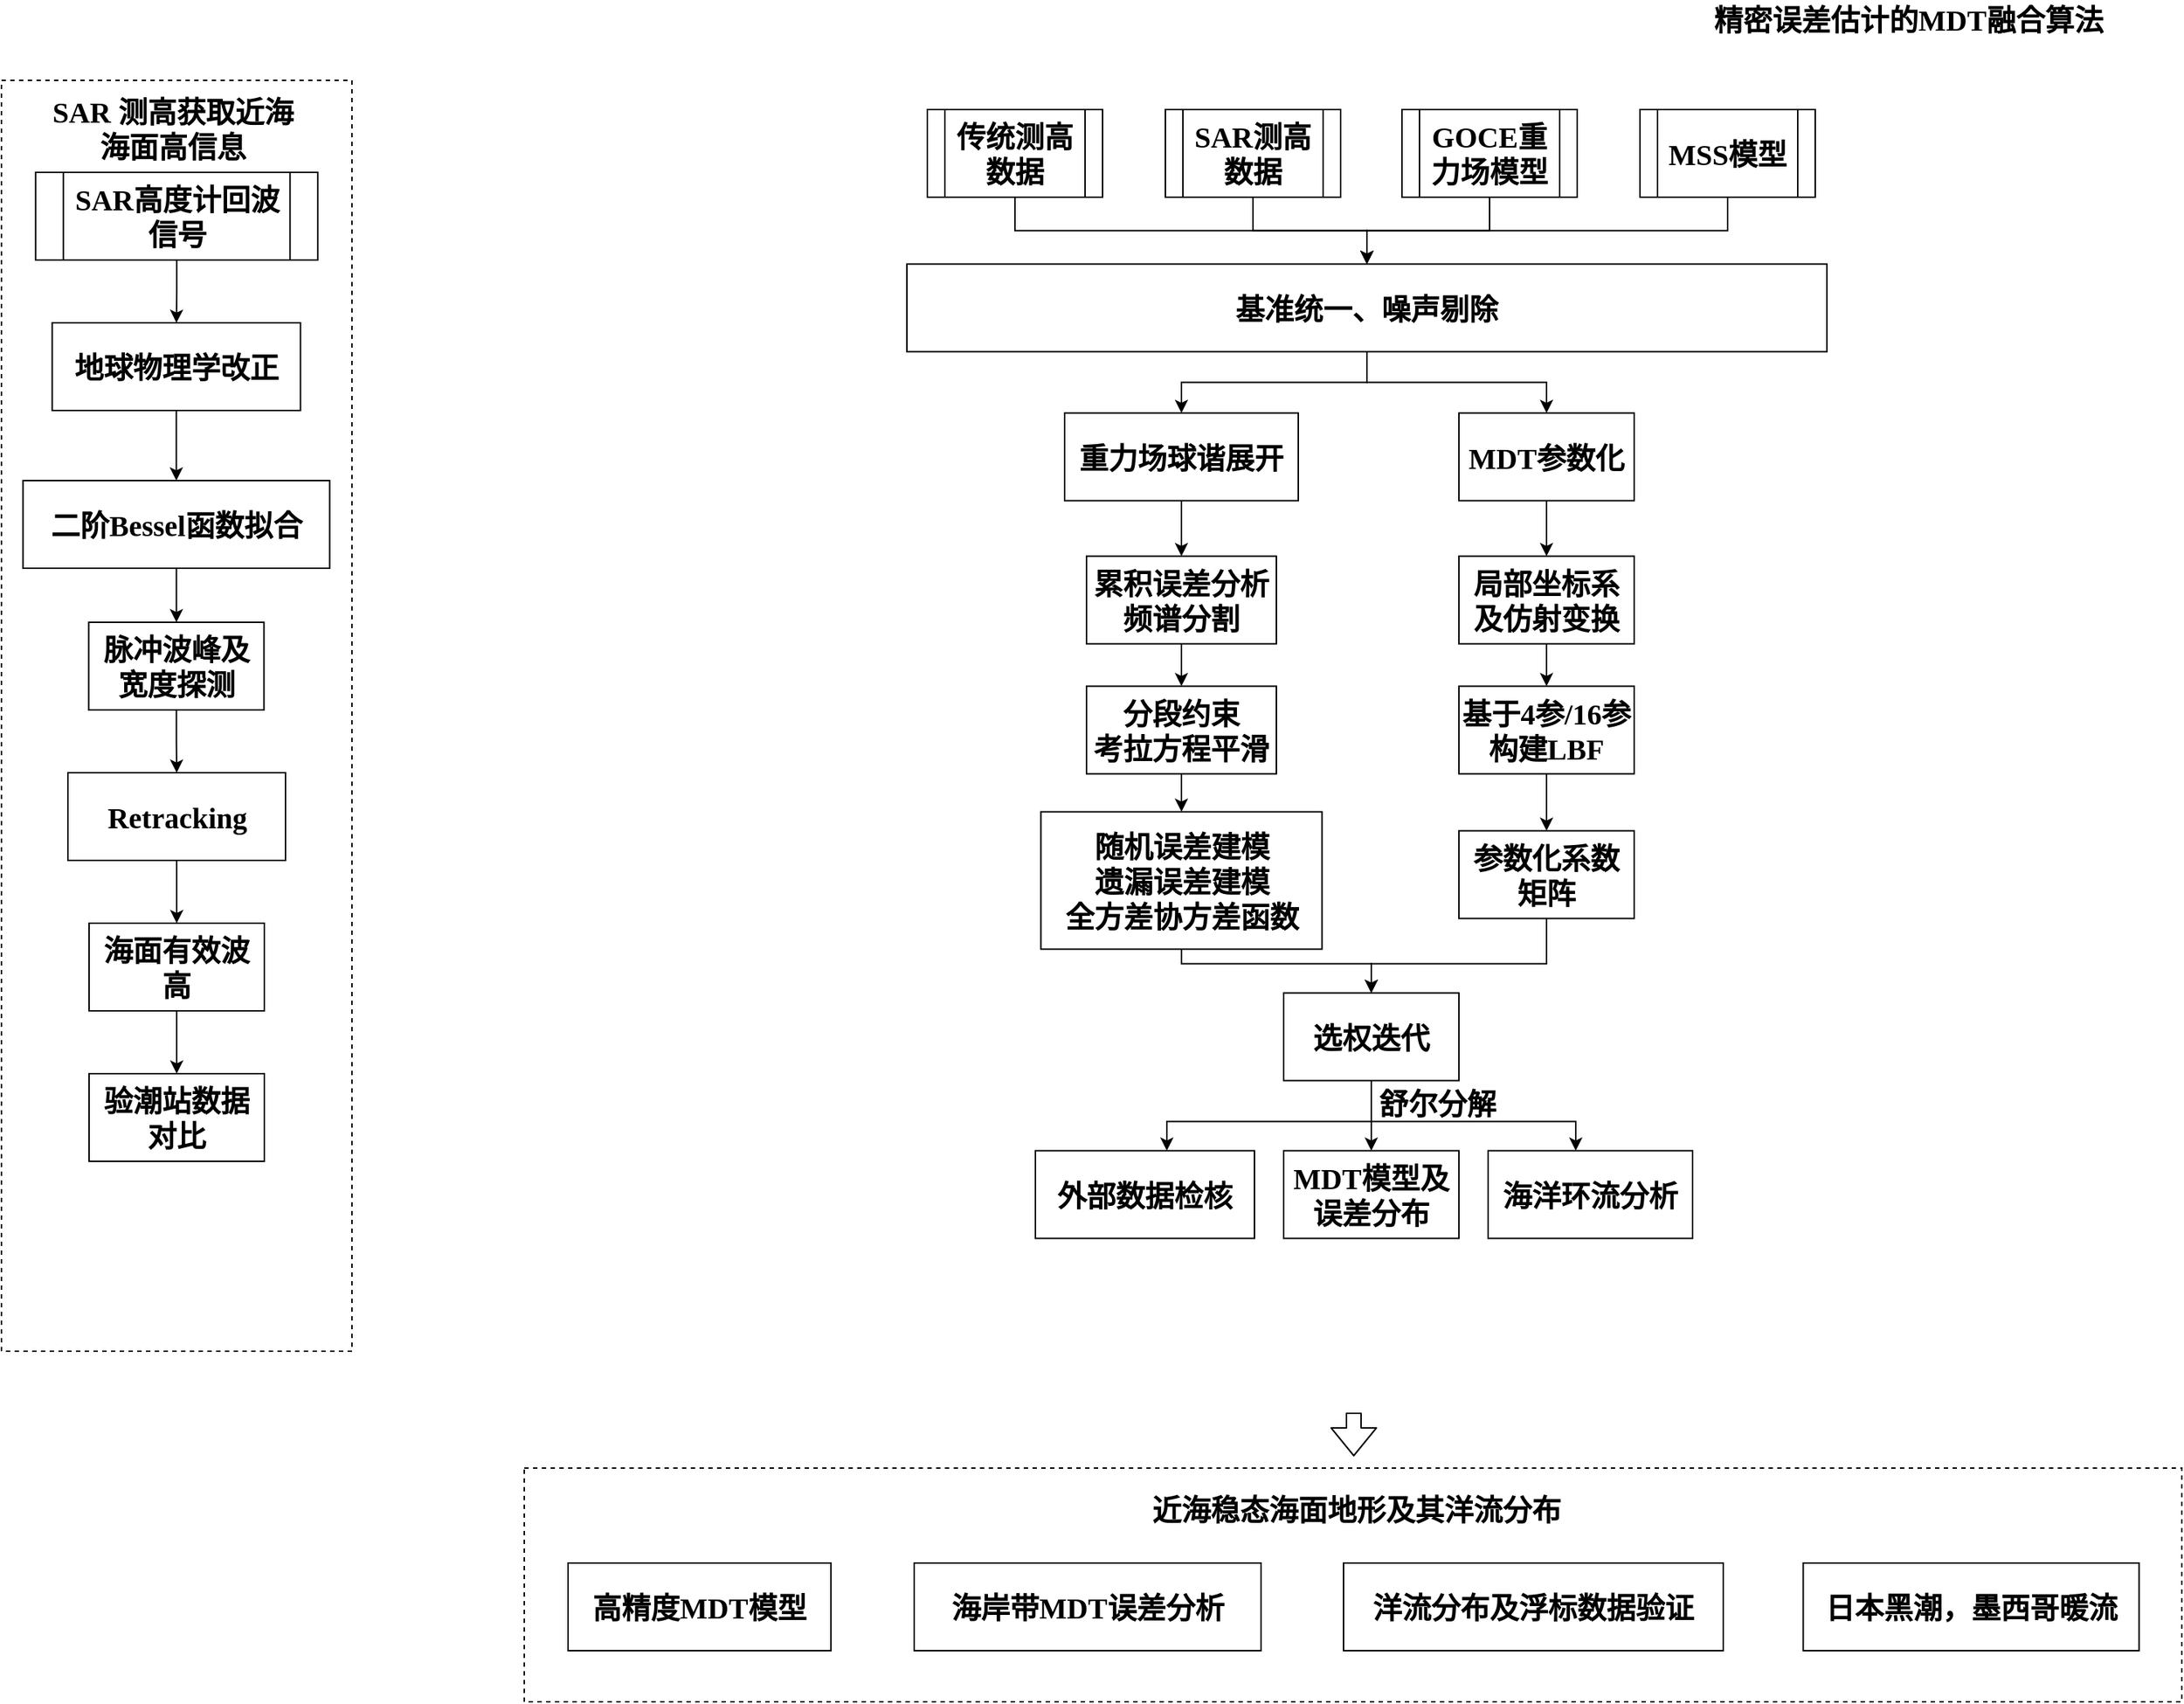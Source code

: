 <mxfile version="15.7.0" type="github">
  <diagram id="_5CkWuqMf3LJzgiGWqKs" name="Page-1">
    <mxGraphModel dx="1697" dy="1787" grid="1" gridSize="10" guides="1" tooltips="1" connect="1" arrows="1" fold="1" page="1" pageScale="1" pageWidth="827" pageHeight="1169" math="0" shadow="0">
      <root>
        <mxCell id="0" />
        <mxCell id="1" parent="0" />
        <mxCell id="6kosBuYBAHHBIYMWBs_G-29" value="" style="rounded=0;whiteSpace=wrap;html=1;fontFamily=Times New Roman;fontSize=20;dashed=1;" parent="1" vertex="1">
          <mxGeometry x="-790" y="-30" width="240" height="870" as="geometry" />
        </mxCell>
        <mxCell id="dWvvoxThUH6RWhC0IFGI-34" value="SAR 测高获取近海&lt;br&gt;海面高信息" style="text;html=1;strokeColor=none;fillColor=none;align=center;verticalAlign=middle;whiteSpace=wrap;rounded=0;dashed=1;fontFamily=Times New Roman;fontSize=20;fontStyle=1" parent="1" vertex="1">
          <mxGeometry x="-773.75" y="-10" width="203" height="25" as="geometry" />
        </mxCell>
        <mxCell id="XMBS7pqL-egp5hLZ02eN-5" value="" style="edgeStyle=orthogonalEdgeStyle;rounded=0;orthogonalLoop=1;jettySize=auto;html=1;fontFamily=Times New Roman;fontStyle=1;fontSize=20;" parent="1" source="XMBS7pqL-egp5hLZ02eN-1" target="XMBS7pqL-egp5hLZ02eN-4" edge="1">
          <mxGeometry relative="1" as="geometry" />
        </mxCell>
        <mxCell id="XMBS7pqL-egp5hLZ02eN-1" value="SAR高度计回波信号" style="shape=process;whiteSpace=wrap;html=1;backgroundOutline=1;fontFamily=Times New Roman;fontStyle=1;fontSize=20;" parent="1" vertex="1">
          <mxGeometry x="-766.62" y="33" width="193.25" height="60" as="geometry" />
        </mxCell>
        <mxCell id="XMBS7pqL-egp5hLZ02eN-7" value="" style="edgeStyle=orthogonalEdgeStyle;rounded=0;orthogonalLoop=1;jettySize=auto;html=1;fontFamily=Times New Roman;fontStyle=1;fontSize=20;" parent="1" source="XMBS7pqL-egp5hLZ02eN-4" target="XMBS7pqL-egp5hLZ02eN-6" edge="1">
          <mxGeometry relative="1" as="geometry" />
        </mxCell>
        <mxCell id="XMBS7pqL-egp5hLZ02eN-4" value="地球物理学改正" style="rounded=0;whiteSpace=wrap;html=1;fontFamily=Times New Roman;fontStyle=1;fontSize=20;" parent="1" vertex="1">
          <mxGeometry x="-755.25" y="136" width="170" height="60" as="geometry" />
        </mxCell>
        <mxCell id="XMBS7pqL-egp5hLZ02eN-9" value="" style="edgeStyle=orthogonalEdgeStyle;rounded=0;orthogonalLoop=1;jettySize=auto;html=1;fontFamily=Times New Roman;fontStyle=1;fontSize=20;" parent="1" source="XMBS7pqL-egp5hLZ02eN-6" target="XMBS7pqL-egp5hLZ02eN-8" edge="1">
          <mxGeometry relative="1" as="geometry" />
        </mxCell>
        <mxCell id="XMBS7pqL-egp5hLZ02eN-6" value="&lt;span style=&quot;font-size: 20px;&quot;&gt;二阶&lt;/span&gt;&lt;span lang=&quot;EN-US&quot; style=&quot;font-size: 20px;&quot;&gt;Bessel&lt;/span&gt;&lt;span style=&quot;font-size: 20px;&quot;&gt;函数拟合&lt;/span&gt;" style="rounded=0;whiteSpace=wrap;html=1;fontFamily=Times New Roman;fontStyle=1;fontSize=20;" parent="1" vertex="1">
          <mxGeometry x="-775.25" y="244" width="210" height="60" as="geometry" />
        </mxCell>
        <mxCell id="XMBS7pqL-egp5hLZ02eN-11" value="" style="edgeStyle=orthogonalEdgeStyle;rounded=0;orthogonalLoop=1;jettySize=auto;html=1;fontFamily=Times New Roman;fontStyle=1;fontSize=20;" parent="1" source="XMBS7pqL-egp5hLZ02eN-8" target="XMBS7pqL-egp5hLZ02eN-10" edge="1">
          <mxGeometry relative="1" as="geometry" />
        </mxCell>
        <mxCell id="XMBS7pqL-egp5hLZ02eN-8" value="&lt;span style=&quot;font-size: 20px;&quot;&gt;脉冲波峰及宽度探测&lt;/span&gt;" style="rounded=0;whiteSpace=wrap;html=1;fontFamily=Times New Roman;fontStyle=1;fontSize=20;" parent="1" vertex="1">
          <mxGeometry x="-730.25" y="341" width="120" height="60" as="geometry" />
        </mxCell>
        <mxCell id="XMBS7pqL-egp5hLZ02eN-13" value="" style="edgeStyle=orthogonalEdgeStyle;rounded=0;orthogonalLoop=1;jettySize=auto;html=1;fontFamily=Times New Roman;fontStyle=1;fontSize=20;" parent="1" source="XMBS7pqL-egp5hLZ02eN-10" target="XMBS7pqL-egp5hLZ02eN-12" edge="1">
          <mxGeometry relative="1" as="geometry" />
        </mxCell>
        <mxCell id="XMBS7pqL-egp5hLZ02eN-10" value="Retracking" style="rounded=0;whiteSpace=wrap;html=1;fontFamily=Times New Roman;fontStyle=1;fontSize=20;" parent="1" vertex="1">
          <mxGeometry x="-744.5" y="444" width="149" height="60" as="geometry" />
        </mxCell>
        <mxCell id="XMBS7pqL-egp5hLZ02eN-15" value="" style="edgeStyle=orthogonalEdgeStyle;rounded=0;orthogonalLoop=1;jettySize=auto;html=1;fontFamily=Times New Roman;fontStyle=1;fontSize=20;" parent="1" source="XMBS7pqL-egp5hLZ02eN-12" target="XMBS7pqL-egp5hLZ02eN-14" edge="1">
          <mxGeometry relative="1" as="geometry" />
        </mxCell>
        <mxCell id="XMBS7pqL-egp5hLZ02eN-12" value="&lt;span style=&quot;white-space: normal; font-size: 20px;&quot;&gt;海面有效波高&lt;/span&gt;" style="rounded=0;whiteSpace=wrap;html=1;fontFamily=Times New Roman;fontStyle=1;fontSize=20;" parent="1" vertex="1">
          <mxGeometry x="-730" y="547" width="120" height="60" as="geometry" />
        </mxCell>
        <mxCell id="XMBS7pqL-egp5hLZ02eN-14" value="&lt;span style=&quot;white-space: normal; font-size: 20px;&quot;&gt;验潮站数据对比&lt;/span&gt;" style="rounded=0;whiteSpace=wrap;html=1;fontFamily=Times New Roman;fontStyle=1;fontSize=20;" parent="1" vertex="1">
          <mxGeometry x="-730" y="650" width="120" height="60" as="geometry" />
        </mxCell>
        <mxCell id="ptCExBpaNztX0r3IuxcA-7" style="edgeStyle=orthogonalEdgeStyle;rounded=0;orthogonalLoop=1;jettySize=auto;html=1;" edge="1" parent="1" source="XMBS7pqL-egp5hLZ02eN-30" target="XMBS7pqL-egp5hLZ02eN-34">
          <mxGeometry relative="1" as="geometry" />
        </mxCell>
        <mxCell id="XMBS7pqL-egp5hLZ02eN-30" value="传统测高数据" style="shape=process;whiteSpace=wrap;html=1;backgroundOutline=1;fontFamily=Times New Roman;fontStyle=1;fontSize=20;" parent="1" vertex="1">
          <mxGeometry x="-156" y="-10" width="120" height="60" as="geometry" />
        </mxCell>
        <mxCell id="XMBS7pqL-egp5hLZ02eN-36" value="" style="edgeStyle=orthogonalEdgeStyle;rounded=0;orthogonalLoop=1;jettySize=auto;html=1;fontFamily=Times New Roman;fontStyle=1;fontSize=20;" parent="1" source="XMBS7pqL-egp5hLZ02eN-34" target="XMBS7pqL-egp5hLZ02eN-35" edge="1">
          <mxGeometry relative="1" as="geometry" />
        </mxCell>
        <mxCell id="dWvvoxThUH6RWhC0IFGI-6" style="edgeStyle=orthogonalEdgeStyle;rounded=0;orthogonalLoop=1;jettySize=auto;html=1;entryX=0.5;entryY=0;entryDx=0;entryDy=0;fontFamily=Times New Roman;fontSize=20;" parent="1" source="XMBS7pqL-egp5hLZ02eN-34" target="dWvvoxThUH6RWhC0IFGI-5" edge="1">
          <mxGeometry relative="1" as="geometry" />
        </mxCell>
        <mxCell id="XMBS7pqL-egp5hLZ02eN-34" value="&lt;span style=&quot;white-space: normal; font-size: 20px;&quot;&gt;基准统一、噪声剔除&lt;/span&gt;" style="rounded=0;whiteSpace=wrap;html=1;fontFamily=Times New Roman;fontStyle=1;fontSize=20;" parent="1" vertex="1">
          <mxGeometry x="-170" y="95.75" width="630" height="60" as="geometry" />
        </mxCell>
        <mxCell id="XMBS7pqL-egp5hLZ02eN-38" value="" style="edgeStyle=orthogonalEdgeStyle;rounded=0;orthogonalLoop=1;jettySize=auto;html=1;entryX=0.5;entryY=0;entryDx=0;entryDy=0;fontFamily=Times New Roman;fontStyle=1;fontSize=20;" parent="1" source="XMBS7pqL-egp5hLZ02eN-35" target="XMBS7pqL-egp5hLZ02eN-41" edge="1">
          <mxGeometry relative="1" as="geometry">
            <mxPoint x="58" y="293.75" as="targetPoint" />
          </mxGeometry>
        </mxCell>
        <mxCell id="XMBS7pqL-egp5hLZ02eN-35" value="重力场球谐展开" style="rounded=0;whiteSpace=wrap;html=1;fontFamily=Times New Roman;fontStyle=1;fontSize=20;" parent="1" vertex="1">
          <mxGeometry x="-62" y="197.75" width="160" height="60" as="geometry" />
        </mxCell>
        <mxCell id="XMBS7pqL-egp5hLZ02eN-59" value="" style="edgeStyle=orthogonalEdgeStyle;rounded=0;orthogonalLoop=1;jettySize=auto;html=1;fontFamily=Times New Roman;fontStyle=1;fontSize=20;entryX=0.5;entryY=0;entryDx=0;entryDy=0;" parent="1" source="XMBS7pqL-egp5hLZ02eN-41" target="j7Tv1Ie19FKrfCCoHS4v-1" edge="1">
          <mxGeometry relative="1" as="geometry" />
        </mxCell>
        <mxCell id="XMBS7pqL-egp5hLZ02eN-41" value="&lt;span style=&quot;white-space: normal ; font-size: 20px&quot;&gt;累积误差分析&lt;br style=&quot;font-size: 20px&quot;&gt;频谱分割&lt;br style=&quot;font-size: 20px&quot;&gt;&lt;/span&gt;" style="rounded=0;whiteSpace=wrap;html=1;fontFamily=Times New Roman;fontStyle=1;fontSize=20;" parent="1" vertex="1">
          <mxGeometry x="-47" y="295.75" width="130" height="60" as="geometry" />
        </mxCell>
        <mxCell id="XMBS7pqL-egp5hLZ02eN-43" value="MDT模型及误差分布" style="rounded=0;whiteSpace=wrap;html=1;fontFamily=Times New Roman;fontStyle=1;fontSize=20;" parent="1" vertex="1">
          <mxGeometry x="88" y="702.75" width="120" height="60" as="geometry" />
        </mxCell>
        <mxCell id="XMBS7pqL-egp5hLZ02eN-47" value="海洋环流分析" style="rounded=0;whiteSpace=wrap;html=1;fontFamily=Times New Roman;fontStyle=1;fontSize=20;" parent="1" vertex="1">
          <mxGeometry x="228" y="702.75" width="140" height="60" as="geometry" />
        </mxCell>
        <mxCell id="XMBS7pqL-egp5hLZ02eN-45" value="&lt;span style=&quot;white-space: normal; font-size: 20px;&quot;&gt;外部数据检核&lt;/span&gt;" style="rounded=0;whiteSpace=wrap;html=1;fontFamily=Times New Roman;fontStyle=1;fontSize=20;" parent="1" vertex="1">
          <mxGeometry x="-82" y="702.75" width="150" height="60" as="geometry" />
        </mxCell>
        <mxCell id="dWvvoxThUH6RWhC0IFGI-4" value="" style="edgeStyle=orthogonalEdgeStyle;rounded=0;orthogonalLoop=1;jettySize=auto;html=1;fontFamily=Times New Roman;fontSize=20;" parent="1" source="j7Tv1Ie19FKrfCCoHS4v-1" target="dWvvoxThUH6RWhC0IFGI-3" edge="1">
          <mxGeometry relative="1" as="geometry" />
        </mxCell>
        <mxCell id="j7Tv1Ie19FKrfCCoHS4v-1" value="&lt;b style=&quot;font-size: 20px;&quot;&gt;分段约束&lt;br style=&quot;font-size: 20px;&quot;&gt;考拉方程平滑&lt;br style=&quot;font-size: 20px;&quot;&gt;&lt;/b&gt;" style="rounded=0;whiteSpace=wrap;html=1;fontFamily=Times New Roman;fontSize=20;" parent="1" vertex="1">
          <mxGeometry x="-47" y="384.75" width="130" height="60" as="geometry" />
        </mxCell>
        <mxCell id="dWvvoxThUH6RWhC0IFGI-17" value="" style="edgeStyle=orthogonalEdgeStyle;rounded=0;orthogonalLoop=1;jettySize=auto;html=1;entryX=0.5;entryY=0;entryDx=0;entryDy=0;fontFamily=Times New Roman;fontSize=20;" parent="1" source="dWvvoxThUH6RWhC0IFGI-3" target="dWvvoxThUH6RWhC0IFGI-20" edge="1">
          <mxGeometry relative="1" as="geometry">
            <mxPoint x="148" y="604.75" as="targetPoint" />
            <Array as="points">
              <mxPoint x="18" y="574.75" />
              <mxPoint x="148" y="574.75" />
            </Array>
          </mxGeometry>
        </mxCell>
        <mxCell id="dWvvoxThUH6RWhC0IFGI-3" value="随机误差建模&lt;br style=&quot;font-size: 20px;&quot;&gt;遗漏误差建模&lt;br style=&quot;font-size: 20px;&quot;&gt;全方差协方差函数" style="whiteSpace=wrap;html=1;rounded=0;fontFamily=Times New Roman;fontSize=20;fontStyle=1" parent="1" vertex="1">
          <mxGeometry x="-78.25" y="470.75" width="192.5" height="94" as="geometry" />
        </mxCell>
        <mxCell id="dWvvoxThUH6RWhC0IFGI-8" value="" style="edgeStyle=orthogonalEdgeStyle;rounded=0;orthogonalLoop=1;jettySize=auto;html=1;fontFamily=Times New Roman;fontSize=20;" parent="1" source="dWvvoxThUH6RWhC0IFGI-5" target="dWvvoxThUH6RWhC0IFGI-7" edge="1">
          <mxGeometry relative="1" as="geometry" />
        </mxCell>
        <mxCell id="dWvvoxThUH6RWhC0IFGI-5" value="MDT参数化" style="rounded=0;whiteSpace=wrap;html=1;fontFamily=Times New Roman;fontStyle=1;fontSize=20;" parent="1" vertex="1">
          <mxGeometry x="208" y="197.75" width="120" height="60" as="geometry" />
        </mxCell>
        <mxCell id="dWvvoxThUH6RWhC0IFGI-10" value="" style="edgeStyle=orthogonalEdgeStyle;rounded=0;orthogonalLoop=1;jettySize=auto;html=1;fontFamily=Times New Roman;fontSize=20;" parent="1" source="dWvvoxThUH6RWhC0IFGI-7" target="dWvvoxThUH6RWhC0IFGI-9" edge="1">
          <mxGeometry relative="1" as="geometry" />
        </mxCell>
        <mxCell id="dWvvoxThUH6RWhC0IFGI-7" value="局部坐标系及仿射变换" style="rounded=0;whiteSpace=wrap;html=1;fontFamily=Times New Roman;fontSize=20;fontStyle=1" parent="1" vertex="1">
          <mxGeometry x="208" y="295.75" width="120" height="60" as="geometry" />
        </mxCell>
        <mxCell id="dWvvoxThUH6RWhC0IFGI-13" value="" style="edgeStyle=orthogonalEdgeStyle;rounded=0;orthogonalLoop=1;jettySize=auto;html=1;fontFamily=Times New Roman;fontSize=20;" parent="1" source="dWvvoxThUH6RWhC0IFGI-9" target="dWvvoxThUH6RWhC0IFGI-12" edge="1">
          <mxGeometry relative="1" as="geometry" />
        </mxCell>
        <mxCell id="dWvvoxThUH6RWhC0IFGI-9" value="基于4参/16参构建LBF" style="whiteSpace=wrap;html=1;rounded=0;fontFamily=Times New Roman;fontStyle=1;fontSize=20;" parent="1" vertex="1">
          <mxGeometry x="208" y="384.75" width="120" height="60" as="geometry" />
        </mxCell>
        <mxCell id="dWvvoxThUH6RWhC0IFGI-15" style="edgeStyle=orthogonalEdgeStyle;rounded=0;orthogonalLoop=1;jettySize=auto;html=1;entryX=0.5;entryY=0;entryDx=0;entryDy=0;exitX=0.5;exitY=1;exitDx=0;exitDy=0;fontFamily=Times New Roman;fontSize=20;" parent="1" source="dWvvoxThUH6RWhC0IFGI-12" target="dWvvoxThUH6RWhC0IFGI-20" edge="1">
          <mxGeometry relative="1" as="geometry">
            <mxPoint x="148" y="604.75" as="targetPoint" />
            <Array as="points">
              <mxPoint x="268" y="574.75" />
              <mxPoint x="148" y="574.75" />
            </Array>
          </mxGeometry>
        </mxCell>
        <mxCell id="dWvvoxThUH6RWhC0IFGI-12" value="参数化系数矩阵" style="whiteSpace=wrap;html=1;rounded=0;fontStyle=1;fontFamily=Times New Roman;fontSize=20;" parent="1" vertex="1">
          <mxGeometry x="208" y="483.75" width="120" height="60" as="geometry" />
        </mxCell>
        <mxCell id="dWvvoxThUH6RWhC0IFGI-22" value="" style="edgeStyle=orthogonalEdgeStyle;rounded=0;orthogonalLoop=1;jettySize=auto;html=1;fontFamily=Times New Roman;fontSize=20;" parent="1" source="dWvvoxThUH6RWhC0IFGI-20" target="XMBS7pqL-egp5hLZ02eN-43" edge="1">
          <mxGeometry relative="1" as="geometry" />
        </mxCell>
        <mxCell id="Cj0m6q7bYbMxQTCFhR2f-2" style="edgeStyle=orthogonalEdgeStyle;rounded=0;orthogonalLoop=1;jettySize=auto;html=1;fontFamily=Times New Roman;fontSize=20;" parent="1" source="dWvvoxThUH6RWhC0IFGI-20" target="XMBS7pqL-egp5hLZ02eN-45" edge="1">
          <mxGeometry relative="1" as="geometry">
            <Array as="points">
              <mxPoint x="148" y="682.75" />
              <mxPoint x="8" y="682.75" />
            </Array>
          </mxGeometry>
        </mxCell>
        <mxCell id="Cj0m6q7bYbMxQTCFhR2f-4" style="edgeStyle=orthogonalEdgeStyle;rounded=0;orthogonalLoop=1;jettySize=auto;html=1;exitX=0.5;exitY=1;exitDx=0;exitDy=0;fontFamily=Times New Roman;fontSize=20;" parent="1" source="dWvvoxThUH6RWhC0IFGI-20" target="XMBS7pqL-egp5hLZ02eN-47" edge="1">
          <mxGeometry relative="1" as="geometry">
            <Array as="points">
              <mxPoint x="148" y="682.75" />
              <mxPoint x="288" y="682.75" />
            </Array>
          </mxGeometry>
        </mxCell>
        <mxCell id="dWvvoxThUH6RWhC0IFGI-20" value="&lt;b style=&quot;font-size: 20px;&quot;&gt;选权迭代&lt;/b&gt;" style="whiteSpace=wrap;html=1;rounded=0;fontFamily=Times New Roman;fontSize=20;" parent="1" vertex="1">
          <mxGeometry x="88" y="594.75" width="120" height="60" as="geometry" />
        </mxCell>
        <mxCell id="ptCExBpaNztX0r3IuxcA-9" style="edgeStyle=orthogonalEdgeStyle;rounded=0;orthogonalLoop=1;jettySize=auto;html=1;" edge="1" parent="1" source="dWvvoxThUH6RWhC0IFGI-27" target="XMBS7pqL-egp5hLZ02eN-34">
          <mxGeometry relative="1" as="geometry" />
        </mxCell>
        <mxCell id="dWvvoxThUH6RWhC0IFGI-27" value="&lt;span style=&quot;white-space: normal ; font-size: 20px&quot;&gt;MSS模型&lt;/span&gt;" style="shape=process;whiteSpace=wrap;html=1;backgroundOutline=1;fontFamily=Times New Roman;fontSize=20;fontColor=#000000;align=center;strokeColor=#000000;fillColor=#ffffff;fontStyle=1" parent="1" vertex="1">
          <mxGeometry x="332" y="-10" width="120" height="60" as="geometry" />
        </mxCell>
        <mxCell id="ptCExBpaNztX0r3IuxcA-8" style="edgeStyle=orthogonalEdgeStyle;rounded=0;orthogonalLoop=1;jettySize=auto;html=1;" edge="1" parent="1" source="XMBS7pqL-egp5hLZ02eN-31" target="XMBS7pqL-egp5hLZ02eN-34">
          <mxGeometry relative="1" as="geometry" />
        </mxCell>
        <mxCell id="XMBS7pqL-egp5hLZ02eN-31" value="&lt;span style=&quot;white-space: normal; font-size: 20px;&quot;&gt;GOCE重力场模型&lt;/span&gt;" style="shape=process;whiteSpace=wrap;html=1;backgroundOutline=1;fontFamily=Times New Roman;fontSize=20;fontColor=#000000;align=center;strokeColor=#000000;fillColor=#ffffff;fontStyle=1" parent="1" vertex="1">
          <mxGeometry x="169" y="-10" width="120" height="60" as="geometry" />
        </mxCell>
        <mxCell id="Cj0m6q7bYbMxQTCFhR2f-1" value="精密误差估计的MDT融合算法" style="text;html=1;strokeColor=none;fillColor=none;align=center;verticalAlign=middle;whiteSpace=wrap;rounded=0;dashed=1;fontFamily=Times New Roman;fontSize=20;fontStyle=1" parent="1" vertex="1">
          <mxGeometry x="360" y="-85" width="311.5" height="25" as="geometry" />
        </mxCell>
        <mxCell id="Cj0m6q7bYbMxQTCFhR2f-6" value="" style="rounded=0;whiteSpace=wrap;html=1;dashed=1;fontFamily=Times New Roman;fontSize=20;" parent="1" vertex="1">
          <mxGeometry x="-432" y="920" width="1135" height="160" as="geometry" />
        </mxCell>
        <mxCell id="Cj0m6q7bYbMxQTCFhR2f-7" value="" style="shape=flexArrow;endArrow=classic;html=1;entryX=0.5;entryY=0;entryDx=0;entryDy=0;exitX=0.5;exitY=1;exitDx=0;exitDy=0;fontFamily=Times New Roman;fontSize=20;" parent="1" edge="1">
          <mxGeometry width="50" height="50" relative="1" as="geometry">
            <mxPoint x="136" y="882" as="sourcePoint" />
            <mxPoint x="136" y="912" as="targetPoint" />
          </mxGeometry>
        </mxCell>
        <mxCell id="Cj0m6q7bYbMxQTCFhR2f-9" value="海岸带MDT误差分析" style="rounded=0;whiteSpace=wrap;html=1;fontFamily=Times New Roman;fontSize=20;fontStyle=1" parent="1" vertex="1">
          <mxGeometry x="-165" y="985" width="237.5" height="60" as="geometry" />
        </mxCell>
        <mxCell id="Cj0m6q7bYbMxQTCFhR2f-10" value="近海稳态海面地形及其洋流分布" style="text;html=1;strokeColor=none;fillColor=none;align=center;verticalAlign=middle;whiteSpace=wrap;rounded=0;dashed=1;fontFamily=Times New Roman;fontSize=20;fontStyle=1" parent="1" vertex="1">
          <mxGeometry x="-44" y="935" width="364" height="25" as="geometry" />
        </mxCell>
        <mxCell id="Cj0m6q7bYbMxQTCFhR2f-11" value="洋流分布及浮标数据验证" style="rounded=0;whiteSpace=wrap;html=1;fontFamily=Times New Roman;fontSize=20;fontStyle=1" parent="1" vertex="1">
          <mxGeometry x="129" y="985" width="260" height="60" as="geometry" />
        </mxCell>
        <mxCell id="Cj0m6q7bYbMxQTCFhR2f-12" value="日本黑潮，墨西哥暖流" style="rounded=0;whiteSpace=wrap;html=1;fontFamily=Times New Roman;fontSize=20;fontStyle=1" parent="1" vertex="1">
          <mxGeometry x="443.75" y="985" width="230" height="60" as="geometry" />
        </mxCell>
        <mxCell id="Cj0m6q7bYbMxQTCFhR2f-13" value="高精度MDT模型" style="rounded=0;whiteSpace=wrap;html=1;fontFamily=Times New Roman;fontSize=20;fontStyle=1" parent="1" vertex="1">
          <mxGeometry x="-402" y="985" width="180" height="60" as="geometry" />
        </mxCell>
        <mxCell id="dWvvoxThUH6RWhC0IFGI-24" value="舒尔分解" style="text;html=1;align=center;verticalAlign=middle;resizable=0;points=[];autosize=1;fontFamily=Times New Roman;fontSize=20;fontStyle=1" parent="1" vertex="1">
          <mxGeometry x="143" y="654.75" width="100" height="30" as="geometry" />
        </mxCell>
        <mxCell id="ptCExBpaNztX0r3IuxcA-10" style="edgeStyle=orthogonalEdgeStyle;rounded=0;orthogonalLoop=1;jettySize=auto;html=1;" edge="1" parent="1" source="ptCExBpaNztX0r3IuxcA-1" target="XMBS7pqL-egp5hLZ02eN-34">
          <mxGeometry relative="1" as="geometry" />
        </mxCell>
        <mxCell id="ptCExBpaNztX0r3IuxcA-1" value="&lt;span style=&quot;white-space: normal ; font-size: 20px&quot;&gt;SAR测高数据&lt;/span&gt;" style="shape=process;whiteSpace=wrap;html=1;backgroundOutline=1;fontFamily=Times New Roman;fontSize=20;fontColor=#000000;align=center;strokeColor=#000000;fillColor=#ffffff;fontStyle=1" vertex="1" parent="1">
          <mxGeometry x="7" y="-10" width="120" height="60" as="geometry" />
        </mxCell>
      </root>
    </mxGraphModel>
  </diagram>
</mxfile>
